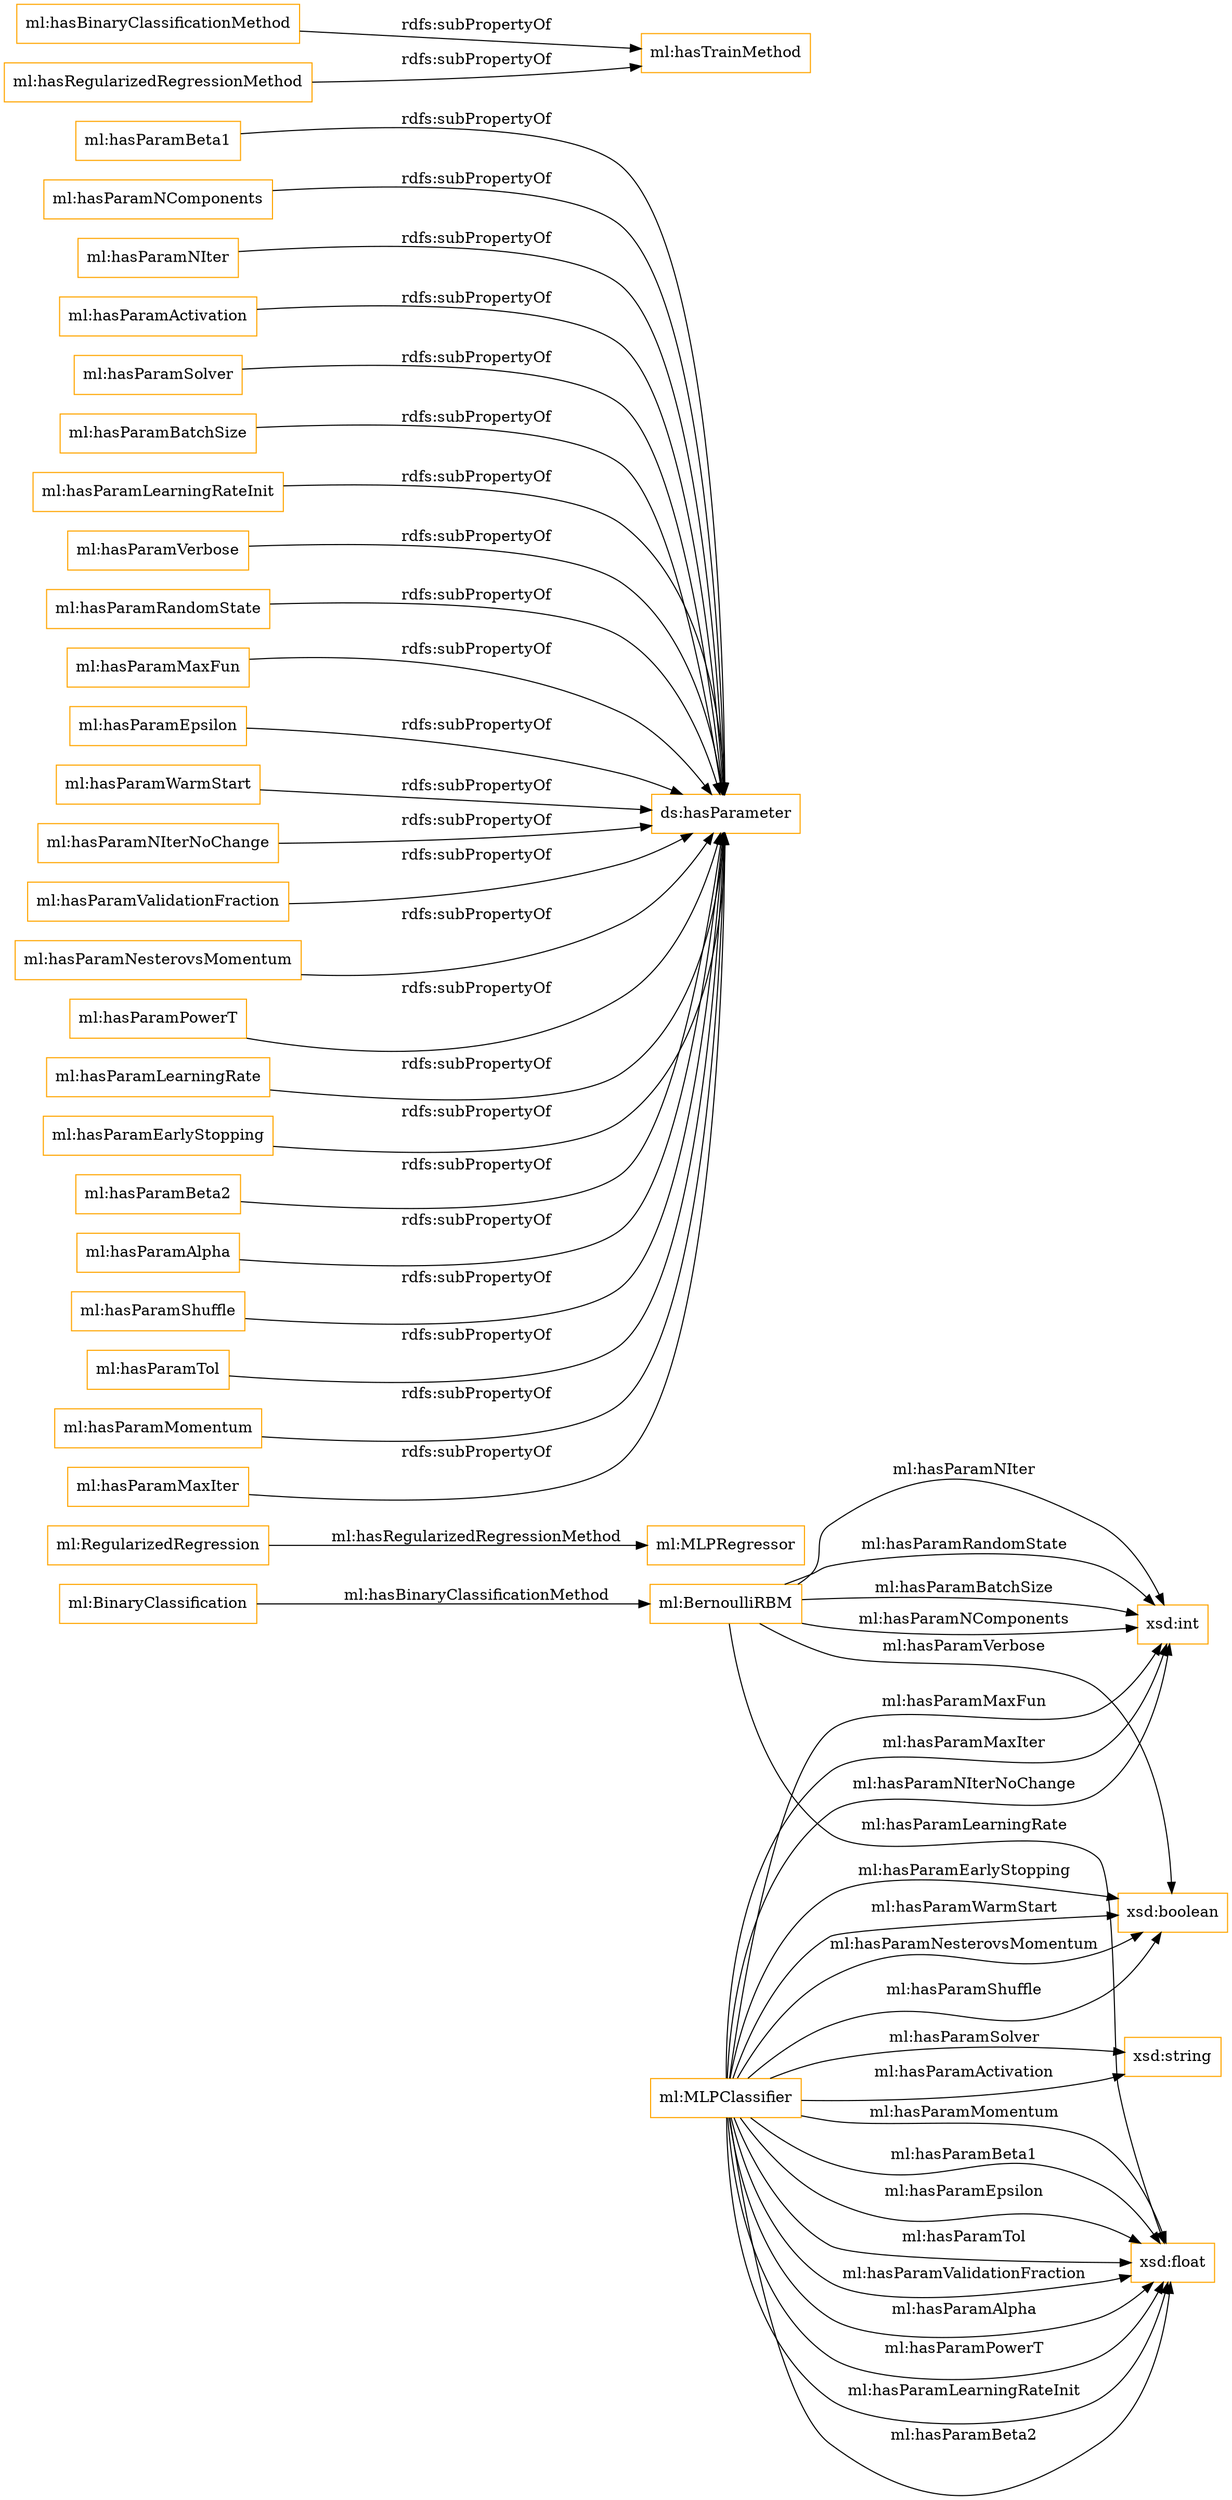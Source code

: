 digraph ar2dtool_diagram { 
rankdir=LR;
size="1501"
node [shape = rectangle, color="orange"]; "ml:BinaryClassification" "ml:MLPRegressor" "ml:MLPClassifier" "ml:BernoulliRBM" "ml:RegularizedRegression" ; /*classes style*/
	"ml:hasParamBeta1" -> "ds:hasParameter" [ label = "rdfs:subPropertyOf" ];
	"ml:hasParamNComponents" -> "ds:hasParameter" [ label = "rdfs:subPropertyOf" ];
	"ml:hasParamNIter" -> "ds:hasParameter" [ label = "rdfs:subPropertyOf" ];
	"ml:hasParamActivation" -> "ds:hasParameter" [ label = "rdfs:subPropertyOf" ];
	"ml:hasParamSolver" -> "ds:hasParameter" [ label = "rdfs:subPropertyOf" ];
	"ml:hasParamBatchSize" -> "ds:hasParameter" [ label = "rdfs:subPropertyOf" ];
	"ml:hasParamLearningRateInit" -> "ds:hasParameter" [ label = "rdfs:subPropertyOf" ];
	"ml:hasParamVerbose" -> "ds:hasParameter" [ label = "rdfs:subPropertyOf" ];
	"ml:hasParamRandomState" -> "ds:hasParameter" [ label = "rdfs:subPropertyOf" ];
	"ml:hasBinaryClassificationMethod" -> "ml:hasTrainMethod" [ label = "rdfs:subPropertyOf" ];
	"ml:hasParamMaxFun" -> "ds:hasParameter" [ label = "rdfs:subPropertyOf" ];
	"ml:hasParamEpsilon" -> "ds:hasParameter" [ label = "rdfs:subPropertyOf" ];
	"ml:hasParamWarmStart" -> "ds:hasParameter" [ label = "rdfs:subPropertyOf" ];
	"ml:hasParamNIterNoChange" -> "ds:hasParameter" [ label = "rdfs:subPropertyOf" ];
	"ml:hasParamValidationFraction" -> "ds:hasParameter" [ label = "rdfs:subPropertyOf" ];
	"ml:hasParamNesterovsMomentum" -> "ds:hasParameter" [ label = "rdfs:subPropertyOf" ];
	"ml:hasParamPowerT" -> "ds:hasParameter" [ label = "rdfs:subPropertyOf" ];
	"ml:hasParamLearningRate" -> "ds:hasParameter" [ label = "rdfs:subPropertyOf" ];
	"ml:hasParamEarlyStopping" -> "ds:hasParameter" [ label = "rdfs:subPropertyOf" ];
	"ml:hasParamBeta2" -> "ds:hasParameter" [ label = "rdfs:subPropertyOf" ];
	"ml:hasParamAlpha" -> "ds:hasParameter" [ label = "rdfs:subPropertyOf" ];
	"ml:hasParamShuffle" -> "ds:hasParameter" [ label = "rdfs:subPropertyOf" ];
	"ml:hasParamTol" -> "ds:hasParameter" [ label = "rdfs:subPropertyOf" ];
	"ml:hasParamMomentum" -> "ds:hasParameter" [ label = "rdfs:subPropertyOf" ];
	"ml:hasRegularizedRegressionMethod" -> "ml:hasTrainMethod" [ label = "rdfs:subPropertyOf" ];
	"ml:hasParamMaxIter" -> "ds:hasParameter" [ label = "rdfs:subPropertyOf" ];
	"ml:MLPClassifier" -> "xsd:float" [ label = "ml:hasParamEpsilon" ];
	"ml:MLPClassifier" -> "xsd:float" [ label = "ml:hasParamTol" ];
	"ml:BernoulliRBM" -> "xsd:int" [ label = "ml:hasParamNIter" ];
	"ml:RegularizedRegression" -> "ml:MLPRegressor" [ label = "ml:hasRegularizedRegressionMethod" ];
	"ml:MLPClassifier" -> "xsd:boolean" [ label = "ml:hasParamNesterovsMomentum" ];
	"ml:MLPClassifier" -> "xsd:int" [ label = "ml:hasParamMaxFun" ];
	"ml:MLPClassifier" -> "xsd:float" [ label = "ml:hasParamValidationFraction" ];
	"ml:MLPClassifier" -> "xsd:string" [ label = "ml:hasParamSolver" ];
	"ml:MLPClassifier" -> "xsd:float" [ label = "ml:hasParamAlpha" ];
	"ml:MLPClassifier" -> "xsd:float" [ label = "ml:hasParamPowerT" ];
	"ml:MLPClassifier" -> "xsd:boolean" [ label = "ml:hasParamShuffle" ];
	"ml:BinaryClassification" -> "ml:BernoulliRBM" [ label = "ml:hasBinaryClassificationMethod" ];
	"ml:MLPClassifier" -> "xsd:boolean" [ label = "ml:hasParamEarlyStopping" ];
	"ml:MLPClassifier" -> "xsd:int" [ label = "ml:hasParamMaxIter" ];
	"ml:MLPClassifier" -> "xsd:int" [ label = "ml:hasParamNIterNoChange" ];
	"ml:BernoulliRBM" -> "xsd:float" [ label = "ml:hasParamLearningRate" ];
	"ml:BernoulliRBM" -> "xsd:boolean" [ label = "ml:hasParamVerbose" ];
	"ml:MLPClassifier" -> "xsd:float" [ label = "ml:hasParamLearningRateInit" ];
	"ml:BernoulliRBM" -> "xsd:int" [ label = "ml:hasParamRandomState" ];
	"ml:MLPClassifier" -> "xsd:boolean" [ label = "ml:hasParamWarmStart" ];
	"ml:MLPClassifier" -> "xsd:string" [ label = "ml:hasParamActivation" ];
	"ml:BernoulliRBM" -> "xsd:int" [ label = "ml:hasParamBatchSize" ];
	"ml:MLPClassifier" -> "xsd:float" [ label = "ml:hasParamBeta2" ];
	"ml:MLPClassifier" -> "xsd:float" [ label = "ml:hasParamMomentum" ];
	"ml:MLPClassifier" -> "xsd:float" [ label = "ml:hasParamBeta1" ];
	"ml:BernoulliRBM" -> "xsd:int" [ label = "ml:hasParamNComponents" ];

}
